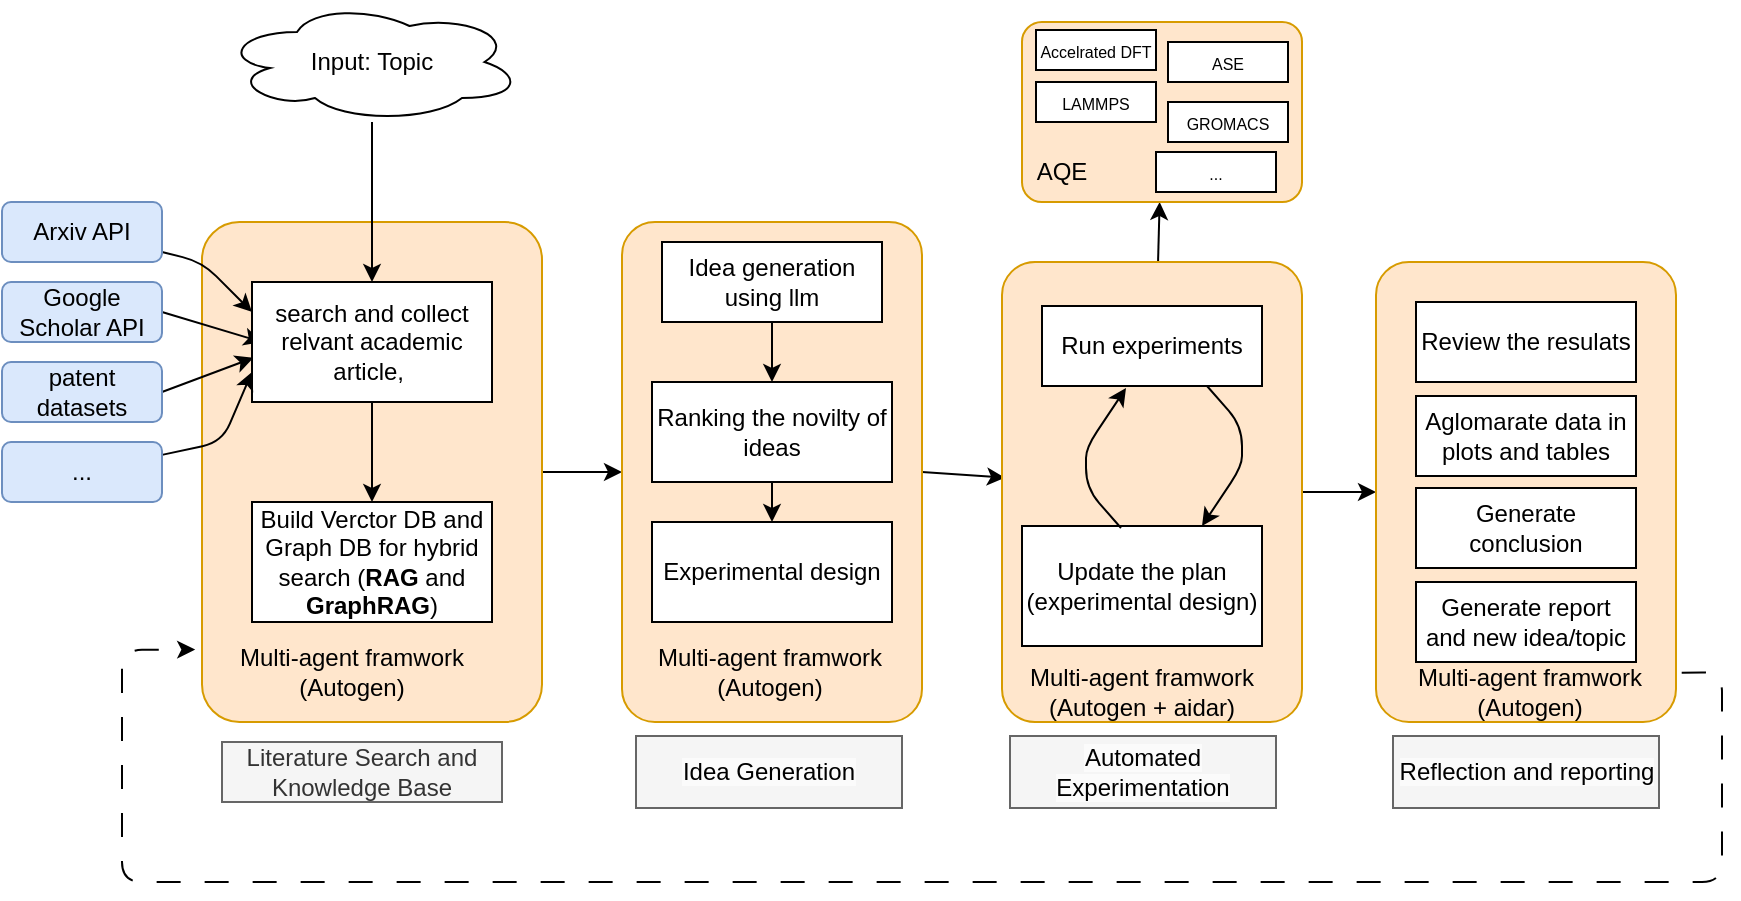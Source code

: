 <mxfile>
    <diagram id="51Qgbo9KBW557_5_JW0G" name="Page-1">
        <mxGraphModel dx="488" dy="382" grid="1" gridSize="10" guides="1" tooltips="1" connect="1" arrows="1" fold="1" page="1" pageScale="1" pageWidth="1100" pageHeight="850" math="0" shadow="0">
            <root>
                <mxCell id="0"/>
                <mxCell id="1" parent="0"/>
                <mxCell id="24" value="" style="edgeStyle=none;html=1;startArrow=none;startFill=0;" edge="1" parent="1" source="18" target="23">
                    <mxGeometry relative="1" as="geometry"/>
                </mxCell>
                <mxCell id="18" value="" style="rounded=1;whiteSpace=wrap;html=1;fillColor=#ffe6cc;strokeColor=#d79b00;arcSize=11;" vertex="1" parent="1">
                    <mxGeometry x="190" y="110" width="170" height="250" as="geometry"/>
                </mxCell>
                <mxCell id="10" style="edgeStyle=none;html=1;entryX=0;entryY=0.25;entryDx=0;entryDy=0;" edge="1" parent="1" source="2" target="6">
                    <mxGeometry relative="1" as="geometry">
                        <Array as="points">
                            <mxPoint x="190" y="130"/>
                        </Array>
                    </mxGeometry>
                </mxCell>
                <mxCell id="2" value="Arxiv API" style="rounded=1;whiteSpace=wrap;html=1;fillColor=#dae8fc;strokeColor=#6c8ebf;" vertex="1" parent="1">
                    <mxGeometry x="90" y="100" width="80" height="30" as="geometry"/>
                </mxCell>
                <mxCell id="11" style="edgeStyle=none;html=1;exitX=1;exitY=0.5;exitDx=0;exitDy=0;" edge="1" parent="1" source="3">
                    <mxGeometry relative="1" as="geometry">
                        <mxPoint x="220" y="170" as="targetPoint"/>
                    </mxGeometry>
                </mxCell>
                <mxCell id="3" value="Google Scholar API" style="rounded=1;whiteSpace=wrap;html=1;fillColor=#dae8fc;strokeColor=#6c8ebf;" vertex="1" parent="1">
                    <mxGeometry x="90" y="140" width="80" height="30" as="geometry"/>
                </mxCell>
                <mxCell id="12" style="edgeStyle=none;html=1;exitX=1;exitY=0.5;exitDx=0;exitDy=0;entryX=0.006;entryY=0.631;entryDx=0;entryDy=0;entryPerimeter=0;" edge="1" parent="1" source="4" target="6">
                    <mxGeometry relative="1" as="geometry"/>
                </mxCell>
                <mxCell id="4" value="patent datasets" style="rounded=1;whiteSpace=wrap;html=1;fillColor=#dae8fc;strokeColor=#6c8ebf;" vertex="1" parent="1">
                    <mxGeometry x="90" y="180" width="80" height="30" as="geometry"/>
                </mxCell>
                <mxCell id="7" value="" style="edgeStyle=none;html=1;" edge="1" parent="1" source="5" target="6">
                    <mxGeometry relative="1" as="geometry"/>
                </mxCell>
                <mxCell id="5" value="Input: Topic" style="ellipse;shape=cloud;whiteSpace=wrap;html=1;" vertex="1" parent="1">
                    <mxGeometry x="200" width="150" height="60" as="geometry"/>
                </mxCell>
                <mxCell id="17" value="" style="edgeStyle=none;html=1;startArrow=none;startFill=0;" edge="1" parent="1" source="6" target="16">
                    <mxGeometry relative="1" as="geometry"/>
                </mxCell>
                <mxCell id="6" value="search and collect relvant academic article,&amp;nbsp;" style="whiteSpace=wrap;html=1;" vertex="1" parent="1">
                    <mxGeometry x="215" y="140" width="120" height="60" as="geometry"/>
                </mxCell>
                <mxCell id="14" style="edgeStyle=none;html=1;entryX=0;entryY=0.75;entryDx=0;entryDy=0;" edge="1" parent="1" source="13" target="6">
                    <mxGeometry relative="1" as="geometry">
                        <Array as="points">
                            <mxPoint x="200" y="220"/>
                        </Array>
                    </mxGeometry>
                </mxCell>
                <mxCell id="13" value="..." style="rounded=1;whiteSpace=wrap;html=1;fillColor=#dae8fc;strokeColor=#6c8ebf;" vertex="1" parent="1">
                    <mxGeometry x="90" y="220" width="80" height="30" as="geometry"/>
                </mxCell>
                <mxCell id="16" value="Build Verctor DB and Graph DB for hybrid search (&lt;b&gt;RAG&lt;/b&gt; and &lt;b&gt;GraphRAG&lt;/b&gt;)" style="whiteSpace=wrap;html=1;" vertex="1" parent="1">
                    <mxGeometry x="215" y="250" width="120" height="60" as="geometry"/>
                </mxCell>
                <mxCell id="19" value="Multi-agent framwork (Autogen)" style="text;html=1;strokeColor=none;fillColor=none;align=center;verticalAlign=middle;whiteSpace=wrap;rounded=0;" vertex="1" parent="1">
                    <mxGeometry x="200" y="320" width="130" height="30" as="geometry"/>
                </mxCell>
                <mxCell id="20" value="Literature Search and Knowledge Base" style="text;html=1;strokeColor=#666666;fillColor=#f5f5f5;align=center;verticalAlign=middle;whiteSpace=wrap;rounded=0;fontColor=#333333;" vertex="1" parent="1">
                    <mxGeometry x="200" y="370" width="140" height="30" as="geometry"/>
                </mxCell>
                <mxCell id="39" value="" style="edgeStyle=none;html=1;startArrow=none;startFill=0;entryX=0.01;entryY=0.469;entryDx=0;entryDy=0;entryPerimeter=0;exitX=1;exitY=0.5;exitDx=0;exitDy=0;" edge="1" parent="1" source="23" target="37">
                    <mxGeometry relative="1" as="geometry"/>
                </mxCell>
                <mxCell id="23" value="" style="whiteSpace=wrap;html=1;fillColor=#ffe6cc;strokeColor=#d79b00;rounded=1;arcSize=11;" vertex="1" parent="1">
                    <mxGeometry x="400" y="110" width="150" height="250" as="geometry"/>
                </mxCell>
                <mxCell id="25" value="&lt;span style=&quot;color: rgb(0, 0, 0); font-family: Helvetica; font-size: 12px; font-style: normal; font-variant-ligatures: normal; font-variant-caps: normal; font-weight: 400; letter-spacing: normal; orphans: 2; text-align: center; text-indent: 0px; text-transform: none; widows: 2; word-spacing: 0px; -webkit-text-stroke-width: 0px; background-color: rgb(251, 251, 251); text-decoration-thickness: initial; text-decoration-style: initial; text-decoration-color: initial; float: none; display: inline !important;&quot;&gt;Idea Generation&lt;/span&gt;" style="text;html=1;strokeColor=#666666;fillColor=#f5f5f5;align=center;verticalAlign=middle;whiteSpace=wrap;rounded=0;fontColor=#333333;" vertex="1" parent="1">
                    <mxGeometry x="407" y="367" width="133" height="36" as="geometry"/>
                </mxCell>
                <mxCell id="28" value="" style="edgeStyle=none;html=1;startArrow=none;startFill=0;" edge="1" parent="1" source="26" target="27">
                    <mxGeometry relative="1" as="geometry"/>
                </mxCell>
                <mxCell id="26" value="Idea generation using llm" style="rounded=0;whiteSpace=wrap;html=1;" vertex="1" parent="1">
                    <mxGeometry x="420" y="120" width="110" height="40" as="geometry"/>
                </mxCell>
                <mxCell id="34" value="" style="edgeStyle=none;html=1;startArrow=none;startFill=0;" edge="1" parent="1" source="27" target="33">
                    <mxGeometry relative="1" as="geometry"/>
                </mxCell>
                <mxCell id="27" value="Ranking the novilty of ideas" style="whiteSpace=wrap;html=1;rounded=0;" vertex="1" parent="1">
                    <mxGeometry x="415" y="190" width="120" height="50" as="geometry"/>
                </mxCell>
                <mxCell id="33" value="Experimental design" style="whiteSpace=wrap;html=1;rounded=0;" vertex="1" parent="1">
                    <mxGeometry x="415" y="260" width="120" height="50" as="geometry"/>
                </mxCell>
                <mxCell id="35" value="Multi-agent framwork (Autogen)" style="text;html=1;strokeColor=none;fillColor=none;align=center;verticalAlign=middle;whiteSpace=wrap;rounded=0;" vertex="1" parent="1">
                    <mxGeometry x="408.5" y="320" width="130" height="30" as="geometry"/>
                </mxCell>
                <mxCell id="46" value="" style="edgeStyle=none;html=1;startArrow=none;startFill=0;" edge="1" parent="1" source="37" target="45">
                    <mxGeometry relative="1" as="geometry"/>
                </mxCell>
                <mxCell id="55" value="" style="edgeStyle=none;html=1;fontSize=8;startArrow=none;startFill=0;" edge="1" parent="1" source="37" target="54">
                    <mxGeometry relative="1" as="geometry"/>
                </mxCell>
                <mxCell id="37" value="" style="whiteSpace=wrap;html=1;fillColor=#ffe6cc;strokeColor=#d79b00;rounded=1;arcSize=11;" vertex="1" parent="1">
                    <mxGeometry x="590" y="130" width="150" height="230" as="geometry"/>
                </mxCell>
                <mxCell id="42" style="edgeStyle=none;html=1;entryX=0.75;entryY=0;entryDx=0;entryDy=0;startArrow=none;startFill=0;exitX=0.75;exitY=1;exitDx=0;exitDy=0;" edge="1" parent="1" source="40" target="41">
                    <mxGeometry relative="1" as="geometry">
                        <Array as="points">
                            <mxPoint x="710" y="212"/>
                            <mxPoint x="710" y="232"/>
                        </Array>
                    </mxGeometry>
                </mxCell>
                <mxCell id="40" value="Run experiments" style="rounded=0;whiteSpace=wrap;html=1;" vertex="1" parent="1">
                    <mxGeometry x="610" y="152" width="110" height="40" as="geometry"/>
                </mxCell>
                <mxCell id="41" value="Update the plan (experimental design)" style="rounded=0;whiteSpace=wrap;html=1;" vertex="1" parent="1">
                    <mxGeometry x="600" y="262" width="120" height="60" as="geometry"/>
                </mxCell>
                <mxCell id="44" style="edgeStyle=none;html=1;entryX=0.75;entryY=0;entryDx=0;entryDy=0;startArrow=none;startFill=0;exitX=0.75;exitY=1;exitDx=0;exitDy=0;" edge="1" parent="1">
                    <mxGeometry relative="1" as="geometry">
                        <mxPoint x="649.5" y="263" as="sourcePoint"/>
                        <mxPoint x="652" y="193" as="targetPoint"/>
                        <Array as="points">
                            <mxPoint x="632" y="243"/>
                            <mxPoint x="632" y="223"/>
                        </Array>
                    </mxGeometry>
                </mxCell>
                <mxCell id="45" value="" style="whiteSpace=wrap;html=1;fillColor=#ffe6cc;strokeColor=#d79b00;rounded=1;arcSize=11;" vertex="1" parent="1">
                    <mxGeometry x="600" y="10" width="140" height="90" as="geometry"/>
                </mxCell>
                <mxCell id="47" value="AQE" style="text;html=1;strokeColor=none;fillColor=none;align=center;verticalAlign=middle;whiteSpace=wrap;rounded=0;" vertex="1" parent="1">
                    <mxGeometry x="590" y="70" width="60" height="30" as="geometry"/>
                </mxCell>
                <mxCell id="48" value="&lt;font style=&quot;font-size: 8px;&quot;&gt;Accelrated DFT&lt;/font&gt;" style="rounded=0;whiteSpace=wrap;html=1;" vertex="1" parent="1">
                    <mxGeometry x="607" y="14" width="60" height="20" as="geometry"/>
                </mxCell>
                <mxCell id="49" value="&lt;font style=&quot;font-size: 8px;&quot;&gt;LAMMPS&lt;/font&gt;" style="rounded=0;whiteSpace=wrap;html=1;" vertex="1" parent="1">
                    <mxGeometry x="607" y="40" width="60" height="20" as="geometry"/>
                </mxCell>
                <mxCell id="50" value="&lt;font style=&quot;font-size: 8px;&quot;&gt;ASE&lt;/font&gt;" style="rounded=0;whiteSpace=wrap;html=1;" vertex="1" parent="1">
                    <mxGeometry x="673" y="20" width="60" height="20" as="geometry"/>
                </mxCell>
                <mxCell id="51" value="&lt;span style=&quot;font-size: 8px;&quot;&gt;GROMACS&lt;/span&gt;" style="rounded=0;whiteSpace=wrap;html=1;" vertex="1" parent="1">
                    <mxGeometry x="673" y="50" width="60" height="20" as="geometry"/>
                </mxCell>
                <mxCell id="52" value="&lt;span style=&quot;font-size: 8px;&quot;&gt;...&lt;/span&gt;" style="rounded=0;whiteSpace=wrap;html=1;" vertex="1" parent="1">
                    <mxGeometry x="667" y="75" width="60" height="20" as="geometry"/>
                </mxCell>
                <mxCell id="53" value="Multi-agent framwork (Autogen + aidar)" style="text;html=1;strokeColor=none;fillColor=none;align=center;verticalAlign=middle;whiteSpace=wrap;rounded=0;" vertex="1" parent="1">
                    <mxGeometry x="595" y="330" width="130" height="30" as="geometry"/>
                </mxCell>
                <mxCell id="65" style="edgeStyle=none;html=1;entryX=-0.02;entryY=0.855;entryDx=0;entryDy=0;fontSize=8;startArrow=none;startFill=0;exitX=1.019;exitY=0.893;exitDx=0;exitDy=0;entryPerimeter=0;exitPerimeter=0;dashed=1;dashPattern=12 12;" edge="1" parent="1" source="54" target="18">
                    <mxGeometry relative="1" as="geometry">
                        <Array as="points">
                            <mxPoint x="950" y="335"/>
                            <mxPoint x="950" y="440"/>
                            <mxPoint x="150" y="440"/>
                            <mxPoint x="150" y="324"/>
                        </Array>
                    </mxGeometry>
                </mxCell>
                <mxCell id="54" value="" style="whiteSpace=wrap;html=1;fillColor=#ffe6cc;strokeColor=#d79b00;rounded=1;arcSize=11;" vertex="1" parent="1">
                    <mxGeometry x="777" y="130" width="150" height="230" as="geometry"/>
                </mxCell>
                <mxCell id="56" value="&lt;span style=&quot;color: rgb(0, 0, 0); font-family: Helvetica; font-size: 12px; font-style: normal; font-variant-ligatures: normal; font-variant-caps: normal; font-weight: 400; letter-spacing: normal; orphans: 2; text-align: center; text-indent: 0px; text-transform: none; widows: 2; word-spacing: 0px; -webkit-text-stroke-width: 0px; background-color: rgb(251, 251, 251); text-decoration-thickness: initial; text-decoration-style: initial; text-decoration-color: initial; float: none; display: inline !important;&quot;&gt;Automated Experimentation&lt;/span&gt;" style="text;html=1;strokeColor=#666666;fillColor=#f5f5f5;align=center;verticalAlign=middle;whiteSpace=wrap;rounded=0;fontColor=#333333;" vertex="1" parent="1">
                    <mxGeometry x="594" y="367" width="133" height="36" as="geometry"/>
                </mxCell>
                <mxCell id="59" value="Generate report and new idea/topic" style="rounded=0;whiteSpace=wrap;html=1;" vertex="1" parent="1">
                    <mxGeometry x="797" y="290" width="110" height="40" as="geometry"/>
                </mxCell>
                <mxCell id="60" value="Review the resulats" style="rounded=0;whiteSpace=wrap;html=1;" vertex="1" parent="1">
                    <mxGeometry x="797" y="150" width="110" height="40" as="geometry"/>
                </mxCell>
                <mxCell id="61" value="Aglomarate data in plots and tables" style="rounded=0;whiteSpace=wrap;html=1;" vertex="1" parent="1">
                    <mxGeometry x="797" y="197" width="110" height="40" as="geometry"/>
                </mxCell>
                <mxCell id="62" value="Generate conclusion" style="rounded=0;whiteSpace=wrap;html=1;" vertex="1" parent="1">
                    <mxGeometry x="797" y="243" width="110" height="40" as="geometry"/>
                </mxCell>
                <mxCell id="64" value="&lt;span style=&quot;color: rgb(0, 0, 0); font-family: Helvetica; font-size: 12px; font-style: normal; font-variant-ligatures: normal; font-variant-caps: normal; font-weight: 400; letter-spacing: normal; orphans: 2; text-align: center; text-indent: 0px; text-transform: none; widows: 2; word-spacing: 0px; -webkit-text-stroke-width: 0px; background-color: rgb(251, 251, 251); text-decoration-thickness: initial; text-decoration-style: initial; text-decoration-color: initial; float: none; display: inline !important;&quot;&gt;Reflection and reporting&lt;/span&gt;" style="text;html=1;strokeColor=#666666;fillColor=#f5f5f5;align=center;verticalAlign=middle;whiteSpace=wrap;rounded=0;fontColor=#333333;" vertex="1" parent="1">
                    <mxGeometry x="785.5" y="367" width="133" height="36" as="geometry"/>
                </mxCell>
                <mxCell id="66" value="Multi-agent framwork (Autogen)" style="text;html=1;strokeColor=none;fillColor=none;align=center;verticalAlign=middle;whiteSpace=wrap;rounded=0;" vertex="1" parent="1">
                    <mxGeometry x="789" y="330" width="130" height="30" as="geometry"/>
                </mxCell>
            </root>
        </mxGraphModel>
    </diagram>
</mxfile>